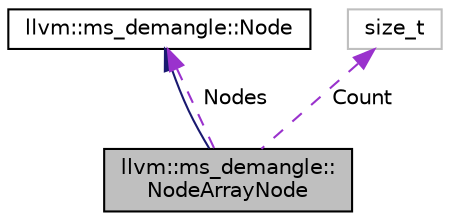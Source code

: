 digraph "llvm::ms_demangle::NodeArrayNode"
{
 // LATEX_PDF_SIZE
  bgcolor="transparent";
  edge [fontname="Helvetica",fontsize="10",labelfontname="Helvetica",labelfontsize="10"];
  node [fontname="Helvetica",fontsize="10",shape=record];
  Node1 [label="llvm::ms_demangle::\lNodeArrayNode",height=0.2,width=0.4,color="black", fillcolor="grey75", style="filled", fontcolor="black",tooltip=" "];
  Node2 -> Node1 [dir="back",color="midnightblue",fontsize="10",style="solid",fontname="Helvetica"];
  Node2 [label="llvm::ms_demangle::Node",height=0.2,width=0.4,color="black",URL="$structllvm_1_1ms__demangle_1_1Node.html",tooltip=" "];
  Node2 -> Node1 [dir="back",color="darkorchid3",fontsize="10",style="dashed",label=" Nodes" ,fontname="Helvetica"];
  Node3 -> Node1 [dir="back",color="darkorchid3",fontsize="10",style="dashed",label=" Count" ,fontname="Helvetica"];
  Node3 [label="size_t",height=0.2,width=0.4,color="grey75",tooltip=" "];
}
